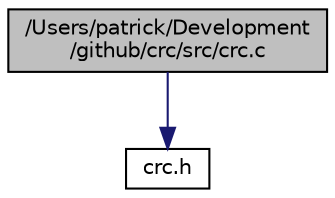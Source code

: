 digraph "/Users/patrick/Development/github/crc/src/crc.c"
{
  edge [fontname="Helvetica",fontsize="10",labelfontname="Helvetica",labelfontsize="10"];
  node [fontname="Helvetica",fontsize="10",shape=record];
  Node0 [label="/Users/patrick/Development\l/github/crc/src/crc.c",height=0.2,width=0.4,color="black", fillcolor="grey75", style="filled", fontcolor="black"];
  Node0 -> Node1 [color="midnightblue",fontsize="10",style="solid",fontname="Helvetica"];
  Node1 [label="crc.h",height=0.2,width=0.4,color="black", fillcolor="white", style="filled",URL="$crc_8h.html"];
}
